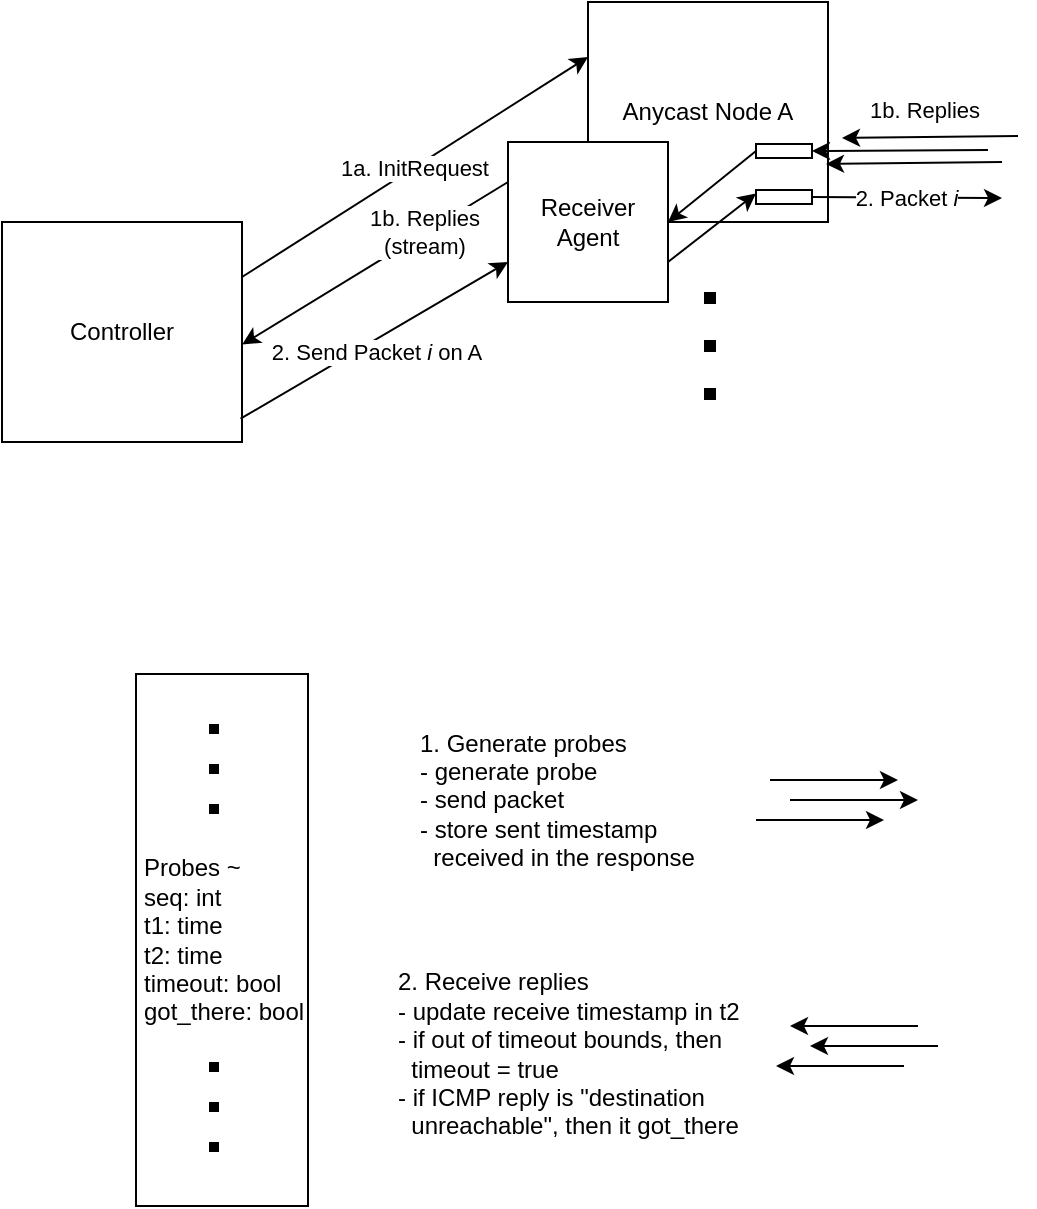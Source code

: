 <mxfile>
    <diagram name="Page-1" id="tWezB2ck2QAuVJHFnouS">
        <mxGraphModel dx="976" dy="250" grid="0" gridSize="10" guides="1" tooltips="1" connect="1" arrows="1" fold="1" page="0" pageScale="1" pageWidth="850" pageHeight="1100" math="0" shadow="0">
            <root>
                <mxCell id="0"/>
                <mxCell id="1" parent="0"/>
                <mxCell id="JVptZoE7rjW-e9TxTJ25-4" value="Controller" style="rounded=0;whiteSpace=wrap;html=1;" parent="1" vertex="1">
                    <mxGeometry x="-146" y="159" width="120" height="110" as="geometry"/>
                </mxCell>
                <mxCell id="JVptZoE7rjW-e9TxTJ25-5" value="Anycast Node A" style="rounded=0;whiteSpace=wrap;html=1;" parent="1" vertex="1">
                    <mxGeometry x="147" y="49" width="120" height="110" as="geometry"/>
                </mxCell>
                <mxCell id="JVptZoE7rjW-e9TxTJ25-7" value="" style="endArrow=none;dashed=1;html=1;dashPattern=1 3;strokeWidth=6;rounded=0;" parent="1" edge="1">
                    <mxGeometry width="50" height="50" relative="1" as="geometry">
                        <mxPoint x="208" y="248" as="sourcePoint"/>
                        <mxPoint x="208" y="178" as="targetPoint"/>
                    </mxGeometry>
                </mxCell>
                <mxCell id="JVptZoE7rjW-e9TxTJ25-9" value="1a. InitRequest" style="endArrow=classic;html=1;rounded=0;exitX=1;exitY=0.25;exitDx=0;exitDy=0;entryX=0;entryY=0.25;entryDx=0;entryDy=0;" parent="1" source="JVptZoE7rjW-e9TxTJ25-4" target="JVptZoE7rjW-e9TxTJ25-5" edge="1">
                    <mxGeometry width="50" height="50" relative="1" as="geometry">
                        <mxPoint x="7" y="163" as="sourcePoint"/>
                        <mxPoint x="57" y="113" as="targetPoint"/>
                    </mxGeometry>
                </mxCell>
                <mxCell id="JVptZoE7rjW-e9TxTJ25-12" value="Receiver Agent" style="whiteSpace=wrap;html=1;aspect=fixed;" parent="1" vertex="1">
                    <mxGeometry x="107" y="119" width="80" height="80" as="geometry"/>
                </mxCell>
                <mxCell id="JVptZoE7rjW-e9TxTJ25-13" value="1b. Replies&lt;br&gt;(stream)" style="endArrow=classic;html=1;rounded=0;exitX=0;exitY=0.25;exitDx=0;exitDy=0;entryX=1.001;entryY=0.557;entryDx=0;entryDy=0;entryPerimeter=0;" parent="1" source="JVptZoE7rjW-e9TxTJ25-12" target="JVptZoE7rjW-e9TxTJ25-4" edge="1">
                    <mxGeometry x="-0.372" y="-1" width="50" height="50" relative="1" as="geometry">
                        <mxPoint x="24" y="230" as="sourcePoint"/>
                        <mxPoint x="74" y="180" as="targetPoint"/>
                        <mxPoint as="offset"/>
                    </mxGeometry>
                </mxCell>
                <mxCell id="JVptZoE7rjW-e9TxTJ25-15" value="2. Send Packet &lt;i&gt;i&lt;/i&gt; on A" style="endArrow=classic;html=1;rounded=0;exitX=0.994;exitY=0.894;exitDx=0;exitDy=0;entryX=0;entryY=0.75;entryDx=0;entryDy=0;exitPerimeter=0;" parent="1" source="JVptZoE7rjW-e9TxTJ25-4" target="JVptZoE7rjW-e9TxTJ25-12" edge="1">
                    <mxGeometry x="-0.029" y="-5" width="50" height="50" relative="1" as="geometry">
                        <mxPoint x="11" y="271" as="sourcePoint"/>
                        <mxPoint x="61" y="221" as="targetPoint"/>
                        <mxPoint as="offset"/>
                    </mxGeometry>
                </mxCell>
                <mxCell id="JVptZoE7rjW-e9TxTJ25-16" value="" style="endArrow=classic;html=1;rounded=0;exitX=1;exitY=0.75;exitDx=0;exitDy=0;entryX=0;entryY=0.25;entryDx=0;entryDy=0;" parent="1" source="JVptZoE7rjW-e9TxTJ25-12" target="JVptZoE7rjW-e9TxTJ25-19" edge="1">
                    <mxGeometry width="50" height="50" relative="1" as="geometry">
                        <mxPoint x="269" y="213" as="sourcePoint"/>
                        <mxPoint x="319" y="163" as="targetPoint"/>
                    </mxGeometry>
                </mxCell>
                <mxCell id="JVptZoE7rjW-e9TxTJ25-19" value="" style="rounded=0;whiteSpace=wrap;html=1;" parent="1" vertex="1">
                    <mxGeometry x="231" y="143" width="28" height="7" as="geometry"/>
                </mxCell>
                <mxCell id="JVptZoE7rjW-e9TxTJ25-20" value="2. Packet &lt;i&gt;i&lt;/i&gt;" style="endArrow=classic;html=1;rounded=0;exitX=1;exitY=0.5;exitDx=0;exitDy=0;" parent="1" source="JVptZoE7rjW-e9TxTJ25-19" edge="1">
                    <mxGeometry width="50" height="50" relative="1" as="geometry">
                        <mxPoint x="304" y="197" as="sourcePoint"/>
                        <mxPoint x="354" y="147" as="targetPoint"/>
                    </mxGeometry>
                </mxCell>
                <mxCell id="JVptZoE7rjW-e9TxTJ25-21" value="" style="rounded=0;whiteSpace=wrap;html=1;" parent="1" vertex="1">
                    <mxGeometry x="231" y="120" width="28" height="7" as="geometry"/>
                </mxCell>
                <mxCell id="JVptZoE7rjW-e9TxTJ25-22" value="" style="endArrow=classic;html=1;rounded=0;exitX=0;exitY=0.5;exitDx=0;exitDy=0;entryX=1;entryY=0.5;entryDx=0;entryDy=0;" parent="1" source="JVptZoE7rjW-e9TxTJ25-21" target="JVptZoE7rjW-e9TxTJ25-12" edge="1">
                    <mxGeometry width="50" height="50" relative="1" as="geometry">
                        <mxPoint x="257" y="228" as="sourcePoint"/>
                        <mxPoint x="307" y="178" as="targetPoint"/>
                    </mxGeometry>
                </mxCell>
                <mxCell id="JVptZoE7rjW-e9TxTJ25-23" value="1b. Replies" style="endArrow=classic;html=1;rounded=0;entryX=1;entryY=0.5;entryDx=0;entryDy=0;" parent="1" target="JVptZoE7rjW-e9TxTJ25-21" edge="1">
                    <mxGeometry x="-0.275" y="-20" width="50" height="50" relative="1" as="geometry">
                        <mxPoint x="347" y="123" as="sourcePoint"/>
                        <mxPoint x="371" y="64" as="targetPoint"/>
                        <mxPoint as="offset"/>
                    </mxGeometry>
                </mxCell>
                <mxCell id="JVptZoE7rjW-e9TxTJ25-25" value="" style="endArrow=classic;html=1;rounded=0;entryX=1;entryY=0.5;entryDx=0;entryDy=0;" parent="1" edge="1">
                    <mxGeometry width="50" height="50" relative="1" as="geometry">
                        <mxPoint x="354" y="129" as="sourcePoint"/>
                        <mxPoint x="266" y="130" as="targetPoint"/>
                    </mxGeometry>
                </mxCell>
                <mxCell id="JVptZoE7rjW-e9TxTJ25-26" value="" style="endArrow=classic;html=1;rounded=0;entryX=1;entryY=0.5;entryDx=0;entryDy=0;" parent="1" edge="1">
                    <mxGeometry width="50" height="50" relative="1" as="geometry">
                        <mxPoint x="362" y="116" as="sourcePoint"/>
                        <mxPoint x="274" y="117" as="targetPoint"/>
                    </mxGeometry>
                </mxCell>
                <mxCell id="JVptZoE7rjW-e9TxTJ25-30" value="" style="endArrow=classic;html=1;rounded=0;" parent="1" edge="1">
                    <mxGeometry width="50" height="50" relative="1" as="geometry">
                        <mxPoint x="238" y="438" as="sourcePoint"/>
                        <mxPoint x="302" y="438" as="targetPoint"/>
                    </mxGeometry>
                </mxCell>
                <mxCell id="JVptZoE7rjW-e9TxTJ25-32" value="" style="endArrow=classic;html=1;rounded=0;" parent="1" edge="1">
                    <mxGeometry width="50" height="50" relative="1" as="geometry">
                        <mxPoint x="248" y="448" as="sourcePoint"/>
                        <mxPoint x="312" y="448" as="targetPoint"/>
                    </mxGeometry>
                </mxCell>
                <mxCell id="JVptZoE7rjW-e9TxTJ25-33" value="" style="endArrow=classic;html=1;rounded=0;" parent="1" edge="1">
                    <mxGeometry width="50" height="50" relative="1" as="geometry">
                        <mxPoint x="231" y="458" as="sourcePoint"/>
                        <mxPoint x="295" y="458" as="targetPoint"/>
                    </mxGeometry>
                </mxCell>
                <mxCell id="JVptZoE7rjW-e9TxTJ25-35" value="Probes ~&lt;br&gt;seq: int&lt;br&gt;t1: time&lt;br&gt;t2: time&lt;br&gt;timeout: bool&lt;br&gt;got_there: bool" style="rounded=0;whiteSpace=wrap;html=1;align=left;spacingLeft=2;" parent="1" vertex="1">
                    <mxGeometry x="-79" y="385" width="86" height="266" as="geometry"/>
                </mxCell>
                <mxCell id="JVptZoE7rjW-e9TxTJ25-36" value="" style="endArrow=none;dashed=1;html=1;dashPattern=1 3;strokeWidth=5;rounded=0;" parent="1" edge="1">
                    <mxGeometry width="50" height="50" relative="1" as="geometry">
                        <mxPoint x="-40" y="455" as="sourcePoint"/>
                        <mxPoint x="-40" y="409" as="targetPoint"/>
                    </mxGeometry>
                </mxCell>
                <mxCell id="JVptZoE7rjW-e9TxTJ25-37" value="" style="endArrow=none;dashed=1;html=1;dashPattern=1 3;strokeWidth=5;rounded=0;" parent="1" edge="1">
                    <mxGeometry width="50" height="50" relative="1" as="geometry">
                        <mxPoint x="-40" y="624" as="sourcePoint"/>
                        <mxPoint x="-40" y="578" as="targetPoint"/>
                    </mxGeometry>
                </mxCell>
                <mxCell id="JVptZoE7rjW-e9TxTJ25-38" value="1. Generate probes&lt;br&gt;&lt;div style=&quot;&quot;&gt;&lt;span style=&quot;background-color: initial;&quot;&gt;- generate probe&lt;/span&gt;&lt;/div&gt;&lt;div style=&quot;&quot;&gt;&lt;span style=&quot;background-color: initial;&quot;&gt;- send packet&lt;/span&gt;&lt;/div&gt;&lt;div style=&quot;&quot;&gt;&lt;span style=&quot;background-color: initial;&quot;&gt;- store sent timestamp&amp;nbsp;&lt;/span&gt;&lt;/div&gt;&lt;div style=&quot;&quot;&gt;&lt;span style=&quot;background-color: initial;&quot;&gt;&amp;nbsp; received in the response&lt;/span&gt;&lt;/div&gt;" style="text;html=1;align=left;verticalAlign=middle;whiteSpace=wrap;rounded=0;" parent="1" vertex="1">
                    <mxGeometry x="61" y="418" width="160" height="59" as="geometry"/>
                </mxCell>
                <mxCell id="JVptZoE7rjW-e9TxTJ25-40" value="" style="endArrow=classic;html=1;rounded=0;" parent="1" edge="1">
                    <mxGeometry width="50" height="50" relative="1" as="geometry">
                        <mxPoint x="312" y="561" as="sourcePoint"/>
                        <mxPoint x="248" y="561" as="targetPoint"/>
                    </mxGeometry>
                </mxCell>
                <mxCell id="JVptZoE7rjW-e9TxTJ25-41" value="" style="endArrow=classic;html=1;rounded=0;" parent="1" edge="1">
                    <mxGeometry width="50" height="50" relative="1" as="geometry">
                        <mxPoint x="322" y="571" as="sourcePoint"/>
                        <mxPoint x="258" y="571" as="targetPoint"/>
                    </mxGeometry>
                </mxCell>
                <mxCell id="JVptZoE7rjW-e9TxTJ25-42" value="" style="endArrow=classic;html=1;rounded=0;" parent="1" edge="1">
                    <mxGeometry width="50" height="50" relative="1" as="geometry">
                        <mxPoint x="305" y="581" as="sourcePoint"/>
                        <mxPoint x="241" y="581" as="targetPoint"/>
                    </mxGeometry>
                </mxCell>
                <mxCell id="JVptZoE7rjW-e9TxTJ25-43" value="2. Receive replies&lt;br&gt;- update receive timestamp in t2&lt;br&gt;- if out of timeout bounds, then &lt;br&gt;&amp;nbsp; timeout = true&lt;br&gt;- if ICMP reply is &quot;destination &lt;br&gt;&amp;nbsp; unreachable&quot;, then it got_there" style="text;html=1;align=left;verticalAlign=middle;whiteSpace=wrap;rounded=0;" parent="1" vertex="1">
                    <mxGeometry x="50" y="560" width="186" height="30" as="geometry"/>
                </mxCell>
            </root>
        </mxGraphModel>
    </diagram>
</mxfile>